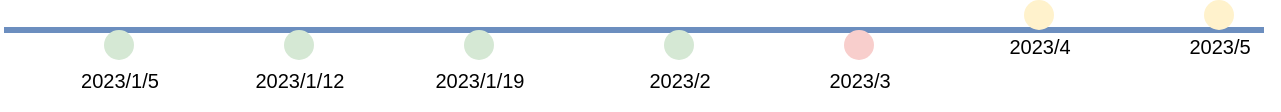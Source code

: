 <mxfile version="20.7.4" type="github">
  <diagram id="aM58DmTbeHT4zwiKfn0c" name="Page-1">
    <mxGraphModel dx="708" dy="456" grid="1" gridSize="10" guides="1" tooltips="1" connect="1" arrows="1" fold="1" page="1" pageScale="1" pageWidth="850" pageHeight="1100" math="0" shadow="0">
      <root>
        <mxCell id="0" />
        <mxCell id="1" parent="0" />
        <mxCell id="ie1rnZPizhehG04Gj-0B-1" value="" style="endArrow=none;html=1;rounded=0;strokeWidth=3;fillColor=#dae8fc;strokeColor=#6c8ebf;" edge="1" parent="1">
          <mxGeometry width="50" height="50" relative="1" as="geometry">
            <mxPoint x="120" y="380" as="sourcePoint" />
            <mxPoint x="750" y="380" as="targetPoint" />
          </mxGeometry>
        </mxCell>
        <mxCell id="ie1rnZPizhehG04Gj-0B-2" value="" style="ellipse;whiteSpace=wrap;html=1;aspect=fixed;fillColor=#d5e8d4;strokeColor=none;" vertex="1" parent="1">
          <mxGeometry x="170" y="380" width="15" height="15" as="geometry" />
        </mxCell>
        <mxCell id="ie1rnZPizhehG04Gj-0B-10" value="" style="ellipse;whiteSpace=wrap;html=1;aspect=fixed;fillColor=#d5e8d4;strokeColor=none;" vertex="1" parent="1">
          <mxGeometry x="260" y="380" width="15" height="15" as="geometry" />
        </mxCell>
        <mxCell id="ie1rnZPizhehG04Gj-0B-11" value="" style="ellipse;whiteSpace=wrap;html=1;aspect=fixed;fillColor=#d5e8d4;strokeColor=none;" vertex="1" parent="1">
          <mxGeometry x="350" y="380" width="15" height="15" as="geometry" />
        </mxCell>
        <mxCell id="ie1rnZPizhehG04Gj-0B-12" value="" style="ellipse;whiteSpace=wrap;html=1;aspect=fixed;fillColor=#d5e8d4;strokeColor=none;" vertex="1" parent="1">
          <mxGeometry x="450" y="380" width="15" height="15" as="geometry" />
        </mxCell>
        <mxCell id="ie1rnZPizhehG04Gj-0B-13" value="" style="ellipse;whiteSpace=wrap;html=1;aspect=fixed;fillColor=#f8cecc;strokeColor=none;" vertex="1" parent="1">
          <mxGeometry x="540" y="380" width="15" height="15" as="geometry" />
        </mxCell>
        <mxCell id="ie1rnZPizhehG04Gj-0B-14" value="" style="ellipse;whiteSpace=wrap;html=1;aspect=fixed;fillColor=#fff2cc;strokeColor=none;" vertex="1" parent="1">
          <mxGeometry x="630" y="365" width="15" height="15" as="geometry" />
        </mxCell>
        <mxCell id="ie1rnZPizhehG04Gj-0B-15" value="" style="ellipse;whiteSpace=wrap;html=1;aspect=fixed;fillColor=#fff2cc;strokeColor=none;" vertex="1" parent="1">
          <mxGeometry x="720" y="365" width="15" height="15" as="geometry" />
        </mxCell>
        <mxCell id="ie1rnZPizhehG04Gj-0B-16" value="&lt;font style=&quot;font-size: 10px;&quot;&gt;2023/1/5&lt;/font&gt;" style="text;html=1;strokeColor=none;fillColor=none;align=center;verticalAlign=middle;whiteSpace=wrap;rounded=0;" vertex="1" parent="1">
          <mxGeometry x="147.5" y="390" width="60" height="30" as="geometry" />
        </mxCell>
        <mxCell id="ie1rnZPizhehG04Gj-0B-17" value="&lt;font style=&quot;font-size: 10px;&quot;&gt;2023/1/12&lt;br&gt;&lt;/font&gt;" style="text;html=1;strokeColor=none;fillColor=none;align=center;verticalAlign=middle;whiteSpace=wrap;rounded=0;" vertex="1" parent="1">
          <mxGeometry x="237.5" y="390" width="60" height="30" as="geometry" />
        </mxCell>
        <mxCell id="ie1rnZPizhehG04Gj-0B-18" value="&lt;font style=&quot;font-size: 10px;&quot;&gt;2023/1/19&lt;br&gt;&lt;/font&gt;" style="text;html=1;strokeColor=none;fillColor=none;align=center;verticalAlign=middle;whiteSpace=wrap;rounded=0;" vertex="1" parent="1">
          <mxGeometry x="327.5" y="390" width="60" height="30" as="geometry" />
        </mxCell>
        <mxCell id="ie1rnZPizhehG04Gj-0B-19" value="&lt;font style=&quot;font-size: 10px;&quot;&gt;2023/2&lt;br&gt;&lt;/font&gt;" style="text;html=1;strokeColor=none;fillColor=none;align=center;verticalAlign=middle;whiteSpace=wrap;rounded=0;" vertex="1" parent="1">
          <mxGeometry x="427.5" y="390" width="60" height="30" as="geometry" />
        </mxCell>
        <mxCell id="ie1rnZPizhehG04Gj-0B-20" value="&lt;font style=&quot;font-size: 10px;&quot;&gt;2023/3&lt;br&gt;&lt;/font&gt;" style="text;html=1;strokeColor=none;fillColor=none;align=center;verticalAlign=middle;whiteSpace=wrap;rounded=0;" vertex="1" parent="1">
          <mxGeometry x="517.5" y="390" width="60" height="30" as="geometry" />
        </mxCell>
        <mxCell id="ie1rnZPizhehG04Gj-0B-21" value="&lt;font style=&quot;font-size: 10px;&quot;&gt;2023/4&lt;br&gt;&lt;/font&gt;" style="text;html=1;strokeColor=none;fillColor=none;align=center;verticalAlign=middle;whiteSpace=wrap;rounded=0;" vertex="1" parent="1">
          <mxGeometry x="607.5" y="372.5" width="60" height="30" as="geometry" />
        </mxCell>
        <mxCell id="ie1rnZPizhehG04Gj-0B-22" value="&lt;font style=&quot;font-size: 10px;&quot;&gt;2023/5&lt;br&gt;&lt;/font&gt;" style="text;html=1;strokeColor=none;fillColor=none;align=center;verticalAlign=middle;whiteSpace=wrap;rounded=0;" vertex="1" parent="1">
          <mxGeometry x="697.5" y="372.5" width="60" height="30" as="geometry" />
        </mxCell>
      </root>
    </mxGraphModel>
  </diagram>
</mxfile>
